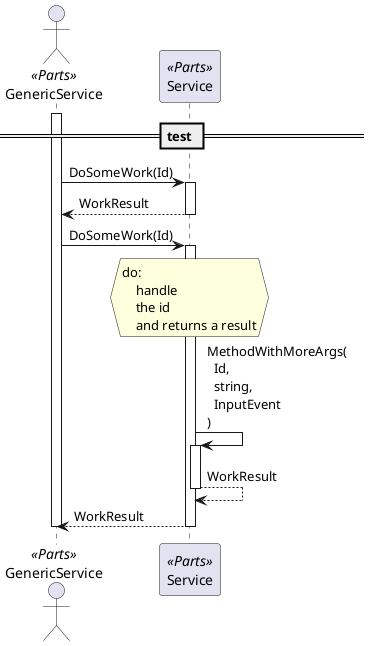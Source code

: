 @startuml Call a service method

== test ==

actor "GenericService" as GenericService <<Parts>>
participant "Service" as Service <<Parts>>

activate GenericService
GenericService -> Service ++: DoSomeWork(Id)
Service --> GenericService --: WorkResult
GenericService -> Service ++: DoSomeWork(Id)
    hnote over Service
    do:
        handle
        the id
        and returns a result
    end hnote
    Service -> Service ++: MethodWithMoreArgs(\n  Id, \n  string, \n  InputEvent\n)
    Service --> Service --: WorkResult
Service --> GenericService --: WorkResult

deactivate GenericService

@enduml
